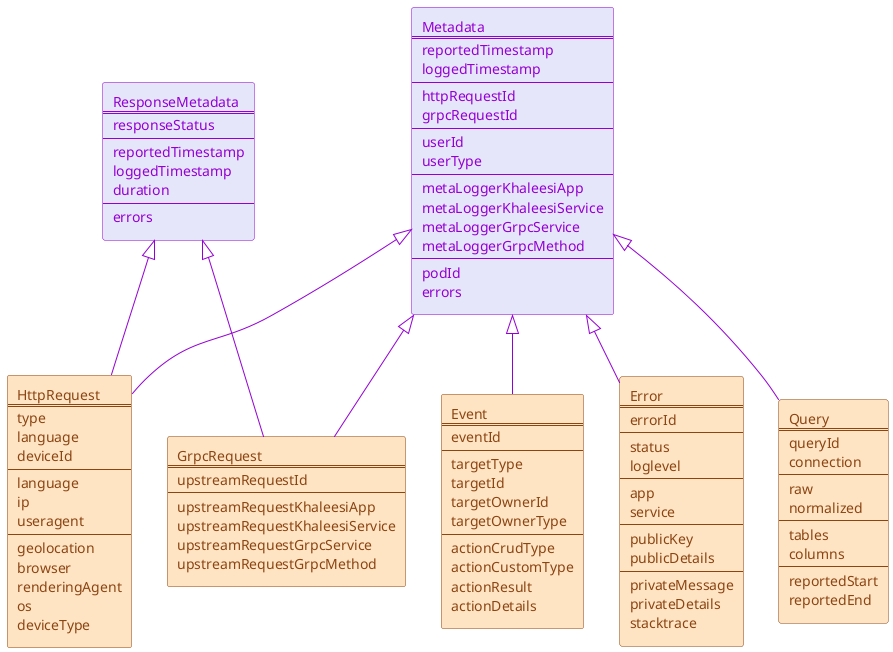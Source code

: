 @startuml
' ********************************************* STYLE **********************************************
<style>
agent {
  BackgroundColor lavender
  LineColor darkviolet
  FontColor darkviolet
}
rectangle {
  BackgroundColor bisque
  LineColor saddlebrown
  FontColor saddlebrown
}
</style>

' ******************************************** OBJECTS *********************************************
agent metadata[
  Metadata
  ====
  reportedTimestamp
  loggedTimestamp
  ----
  httpRequestId
  grpcRequestId
  ----
  userId
  userType
  ----
  metaLoggerKhaleesiApp
  metaLoggerKhaleesiService
  metaLoggerGrpcService
  metaLoggerGrpcMethod
  ----
  podId
  errors
]

agent response [
  ResponseMetadata
  ====
  responseStatus
  ----
  reportedTimestamp
  loggedTimestamp
  duration
  ----
  errors
]

rectangle event [
  Event
  ====
  eventId
  ----
  targetType
  targetId
  targetOwnerId
  targetOwnerType
  ----
  actionCrudType
  actionCustomType
  actionResult
  actionDetails
]
rectangle grpc_request [
  GrpcRequest
  ====
  upstreamRequestId
  ----
  upstreamRequestKhaleesiApp
  upstreamRequestKhaleesiService
  upstreamRequestGrpcService
  upstreamRequestGrpcMethod
]
rectangle http_request [
  HttpRequest
  ====
  type
  language
  deviceId
  ----
  language
  ip
  useragent
  ----
  geolocation
  browser
  renderingAgent
  os
  deviceType
]

rectangle error [
  Error
  ====
  errorId
  ----
  status
  loglevel
  ----
  app
  service
  ----
  publicKey
  publicDetails
  ----
  privateMessage
  privateDetails
  stacktrace
]
rectangle query [
  Query
  ====
  queryId
  connection
  ----
  raw
  normalized
  ----
  tables
  columns
  ----
  reportedStart
  reportedEnd
]

' ******************************************* RELATIONS ********************************************
metadata ^-- event        #darkviolet;text:darkviolet
metadata ^-- grpc_request #darkviolet;text:darkviolet
metadata ^-- http_request #darkviolet;text:darkviolet
metadata ^-- query        #darkviolet;text:darkviolet
metadata ^-- error        #darkviolet;text:darkviolet

response ^-- grpc_request #darkviolet;text:darkviolet
response ^-- http_request #darkviolet;text:darkviolet

@enduml